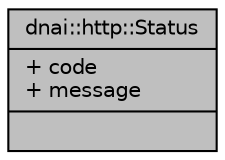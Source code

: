 digraph "dnai::http::Status"
{
  edge [fontname="Helvetica",fontsize="10",labelfontname="Helvetica",labelfontsize="10"];
  node [fontname="Helvetica",fontsize="10",shape=record];
  Node1 [label="{dnai::http::Status\n|+ code\l+ message\l|}",height=0.2,width=0.4,color="black", fillcolor="grey75", style="filled", fontcolor="black"];
}
